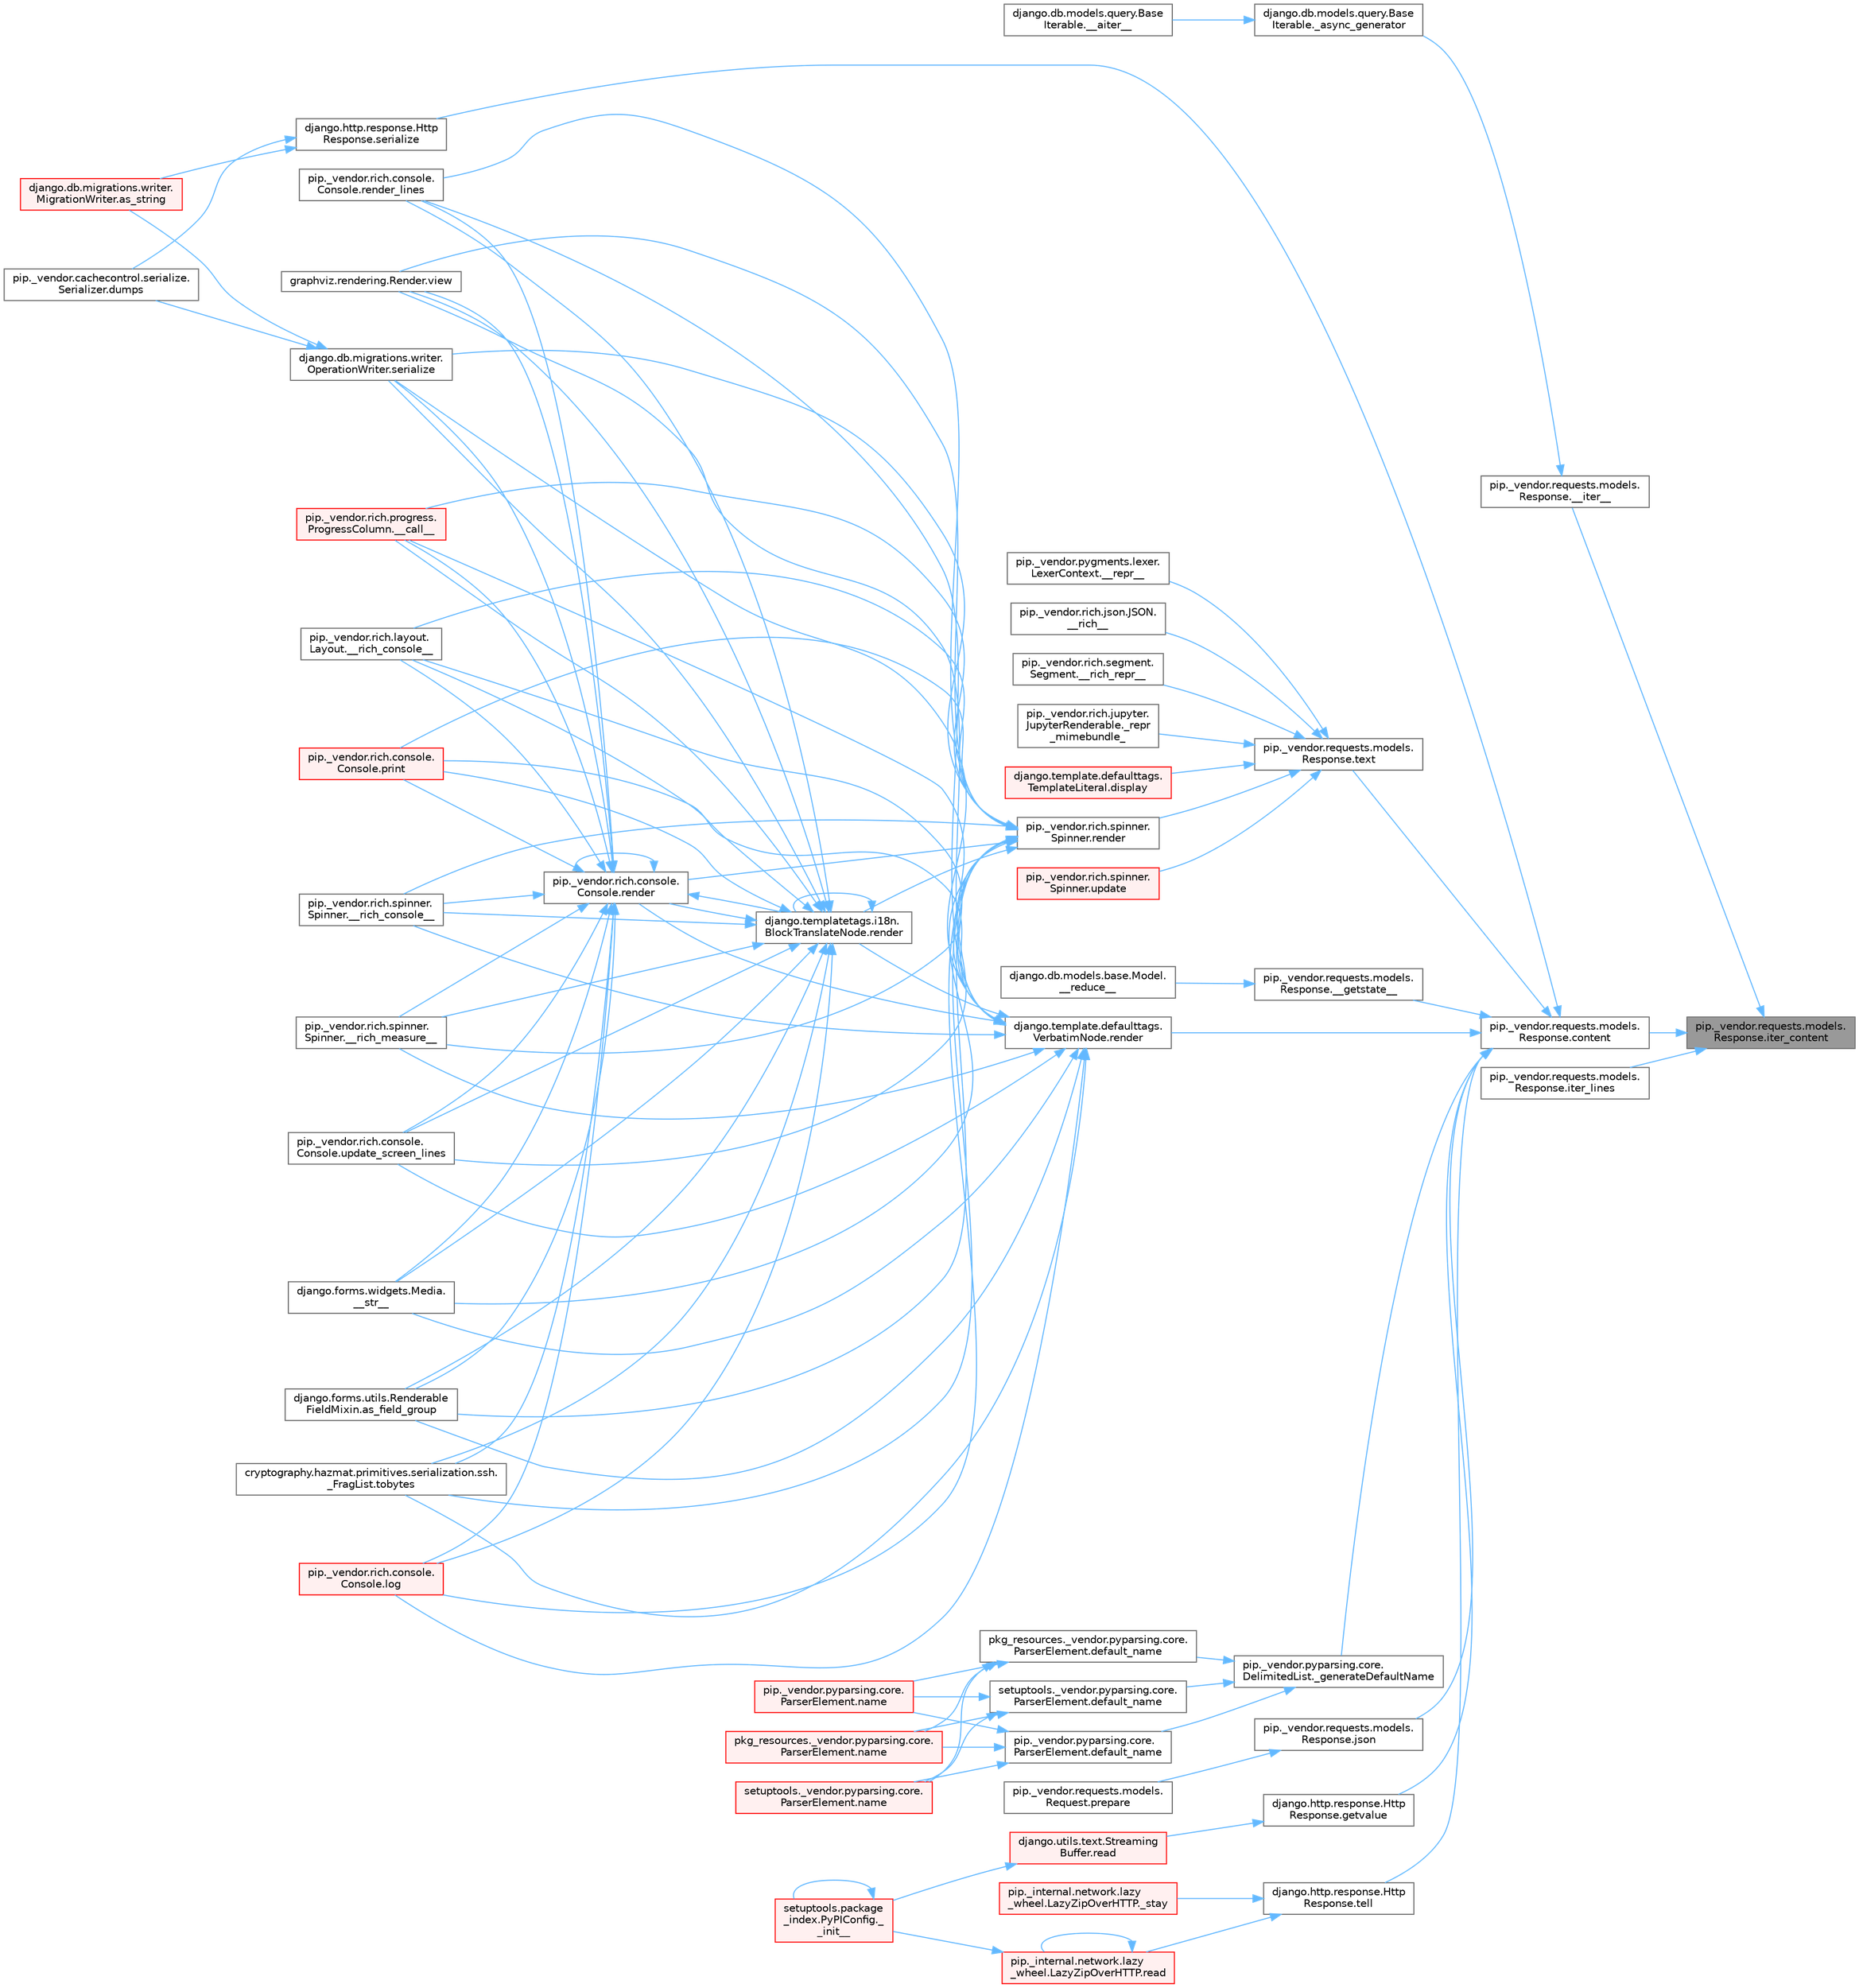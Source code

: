 digraph "pip._vendor.requests.models.Response.iter_content"
{
 // LATEX_PDF_SIZE
  bgcolor="transparent";
  edge [fontname=Helvetica,fontsize=10,labelfontname=Helvetica,labelfontsize=10];
  node [fontname=Helvetica,fontsize=10,shape=box,height=0.2,width=0.4];
  rankdir="RL";
  Node1 [id="Node000001",label="pip._vendor.requests.models.\lResponse.iter_content",height=0.2,width=0.4,color="gray40", fillcolor="grey60", style="filled", fontcolor="black",tooltip=" "];
  Node1 -> Node2 [id="edge1_Node000001_Node000002",dir="back",color="steelblue1",style="solid",tooltip=" "];
  Node2 [id="Node000002",label="pip._vendor.requests.models.\lResponse.__iter__",height=0.2,width=0.4,color="grey40", fillcolor="white", style="filled",URL="$classpip_1_1__vendor_1_1requests_1_1models_1_1_response.html#a55d0c84d03222857a3ee050f2d6946e2",tooltip=" "];
  Node2 -> Node3 [id="edge2_Node000002_Node000003",dir="back",color="steelblue1",style="solid",tooltip=" "];
  Node3 [id="Node000003",label="django.db.models.query.Base\lIterable._async_generator",height=0.2,width=0.4,color="grey40", fillcolor="white", style="filled",URL="$classdjango_1_1db_1_1models_1_1query_1_1_base_iterable.html#a3ecc2267976bc6628d1fe84d78355144",tooltip=" "];
  Node3 -> Node4 [id="edge3_Node000003_Node000004",dir="back",color="steelblue1",style="solid",tooltip=" "];
  Node4 [id="Node000004",label="django.db.models.query.Base\lIterable.__aiter__",height=0.2,width=0.4,color="grey40", fillcolor="white", style="filled",URL="$classdjango_1_1db_1_1models_1_1query_1_1_base_iterable.html#a43cb23849277ca87b702f8431492e8d9",tooltip=" "];
  Node1 -> Node5 [id="edge4_Node000001_Node000005",dir="back",color="steelblue1",style="solid",tooltip=" "];
  Node5 [id="Node000005",label="pip._vendor.requests.models.\lResponse.content",height=0.2,width=0.4,color="grey40", fillcolor="white", style="filled",URL="$classpip_1_1__vendor_1_1requests_1_1models_1_1_response.html#ae29152d6f903e89c1f7a275ef6d5285e",tooltip=" "];
  Node5 -> Node6 [id="edge5_Node000005_Node000006",dir="back",color="steelblue1",style="solid",tooltip=" "];
  Node6 [id="Node000006",label="pip._vendor.requests.models.\lResponse.__getstate__",height=0.2,width=0.4,color="grey40", fillcolor="white", style="filled",URL="$classpip_1_1__vendor_1_1requests_1_1models_1_1_response.html#ae87f8b6d1dfd21f6f813c678c06fe4ce",tooltip=" "];
  Node6 -> Node7 [id="edge6_Node000006_Node000007",dir="back",color="steelblue1",style="solid",tooltip=" "];
  Node7 [id="Node000007",label="django.db.models.base.Model.\l__reduce__",height=0.2,width=0.4,color="grey40", fillcolor="white", style="filled",URL="$classdjango_1_1db_1_1models_1_1base_1_1_model.html#a3a79ef9c3e5da2fa6380eb9f57a24f23",tooltip=" "];
  Node5 -> Node8 [id="edge7_Node000005_Node000008",dir="back",color="steelblue1",style="solid",tooltip=" "];
  Node8 [id="Node000008",label="pip._vendor.pyparsing.core.\lDelimitedList._generateDefaultName",height=0.2,width=0.4,color="grey40", fillcolor="white", style="filled",URL="$classpip_1_1__vendor_1_1pyparsing_1_1core_1_1_delimited_list.html#a82a98c131b7466295c87f81a66cba0fc",tooltip=" "];
  Node8 -> Node9 [id="edge8_Node000008_Node000009",dir="back",color="steelblue1",style="solid",tooltip=" "];
  Node9 [id="Node000009",label="pip._vendor.pyparsing.core.\lParserElement.default_name",height=0.2,width=0.4,color="grey40", fillcolor="white", style="filled",URL="$classpip_1_1__vendor_1_1pyparsing_1_1core_1_1_parser_element.html#ab02291439fc47bfa9676d61f6ae066fc",tooltip=" "];
  Node9 -> Node10 [id="edge9_Node000009_Node000010",dir="back",color="steelblue1",style="solid",tooltip=" "];
  Node10 [id="Node000010",label="pip._vendor.pyparsing.core.\lParserElement.name",height=0.2,width=0.4,color="red", fillcolor="#FFF0F0", style="filled",URL="$classpip_1_1__vendor_1_1pyparsing_1_1core_1_1_parser_element.html#ad7db196655f86eaadabd81c40af25717",tooltip=" "];
  Node9 -> Node2334 [id="edge10_Node000009_Node002334",dir="back",color="steelblue1",style="solid",tooltip=" "];
  Node2334 [id="Node002334",label="pkg_resources._vendor.pyparsing.core.\lParserElement.name",height=0.2,width=0.4,color="red", fillcolor="#FFF0F0", style="filled",URL="$classpkg__resources_1_1__vendor_1_1pyparsing_1_1core_1_1_parser_element.html#abf3887f5a60cd87875ad9ce57ba0ec6a",tooltip=" "];
  Node9 -> Node2335 [id="edge11_Node000009_Node002335",dir="back",color="steelblue1",style="solid",tooltip=" "];
  Node2335 [id="Node002335",label="setuptools._vendor.pyparsing.core.\lParserElement.name",height=0.2,width=0.4,color="red", fillcolor="#FFF0F0", style="filled",URL="$classsetuptools_1_1__vendor_1_1pyparsing_1_1core_1_1_parser_element.html#a575ae3b20b199ff90bc942cf2179084f",tooltip=" "];
  Node8 -> Node2333 [id="edge12_Node000008_Node002333",dir="back",color="steelblue1",style="solid",tooltip=" "];
  Node2333 [id="Node002333",label="pkg_resources._vendor.pyparsing.core.\lParserElement.default_name",height=0.2,width=0.4,color="grey40", fillcolor="white", style="filled",URL="$classpkg__resources_1_1__vendor_1_1pyparsing_1_1core_1_1_parser_element.html#aa9da32bce8f103c7ec5e35743a44f667",tooltip=" "];
  Node2333 -> Node10 [id="edge13_Node002333_Node000010",dir="back",color="steelblue1",style="solid",tooltip=" "];
  Node2333 -> Node2334 [id="edge14_Node002333_Node002334",dir="back",color="steelblue1",style="solid",tooltip=" "];
  Node2333 -> Node2335 [id="edge15_Node002333_Node002335",dir="back",color="steelblue1",style="solid",tooltip=" "];
  Node8 -> Node2336 [id="edge16_Node000008_Node002336",dir="back",color="steelblue1",style="solid",tooltip=" "];
  Node2336 [id="Node002336",label="setuptools._vendor.pyparsing.core.\lParserElement.default_name",height=0.2,width=0.4,color="grey40", fillcolor="white", style="filled",URL="$classsetuptools_1_1__vendor_1_1pyparsing_1_1core_1_1_parser_element.html#a6b293c245a8b4769c34490c3428249b3",tooltip=" "];
  Node2336 -> Node10 [id="edge17_Node002336_Node000010",dir="back",color="steelblue1",style="solid",tooltip=" "];
  Node2336 -> Node2334 [id="edge18_Node002336_Node002334",dir="back",color="steelblue1",style="solid",tooltip=" "];
  Node2336 -> Node2335 [id="edge19_Node002336_Node002335",dir="back",color="steelblue1",style="solid",tooltip=" "];
  Node5 -> Node3183 [id="edge20_Node000005_Node003183",dir="back",color="steelblue1",style="solid",tooltip=" "];
  Node3183 [id="Node003183",label="django.http.response.Http\lResponse.getvalue",height=0.2,width=0.4,color="grey40", fillcolor="white", style="filled",URL="$classdjango_1_1http_1_1response_1_1_http_response.html#ab6f8a414da35072252ef08feb7e12408",tooltip=" "];
  Node3183 -> Node2858 [id="edge21_Node003183_Node002858",dir="back",color="steelblue1",style="solid",tooltip=" "];
  Node2858 [id="Node002858",label="django.utils.text.Streaming\lBuffer.read",height=0.2,width=0.4,color="red", fillcolor="#FFF0F0", style="filled",URL="$classdjango_1_1utils_1_1text_1_1_streaming_buffer.html#a0d8c76cbb45b290915e65a79dabe0d7b",tooltip=" "];
  Node2858 -> Node763 [id="edge22_Node002858_Node000763",dir="back",color="steelblue1",style="solid",tooltip=" "];
  Node763 [id="Node000763",label="setuptools.package\l_index.PyPIConfig._\l_init__",height=0.2,width=0.4,color="red", fillcolor="#FFF0F0", style="filled",URL="$classsetuptools_1_1package__index_1_1_py_p_i_config.html#aaaf43ad63ae6fe8ffed0e48774e437b6",tooltip=" "];
  Node763 -> Node763 [id="edge23_Node000763_Node000763",dir="back",color="steelblue1",style="solid",tooltip=" "];
  Node5 -> Node3184 [id="edge24_Node000005_Node003184",dir="back",color="steelblue1",style="solid",tooltip=" "];
  Node3184 [id="Node003184",label="pip._vendor.requests.models.\lResponse.json",height=0.2,width=0.4,color="grey40", fillcolor="white", style="filled",URL="$classpip_1_1__vendor_1_1requests_1_1models_1_1_response.html#a46c84df980b2a8faac756d3c8bd71112",tooltip=" "];
  Node3184 -> Node864 [id="edge25_Node003184_Node000864",dir="back",color="steelblue1",style="solid",tooltip=" "];
  Node864 [id="Node000864",label="pip._vendor.requests.models.\lRequest.prepare",height=0.2,width=0.4,color="grey40", fillcolor="white", style="filled",URL="$classpip_1_1__vendor_1_1requests_1_1models_1_1_request.html#a521f9d64b1ea263abc8fb0c3f957b2ab",tooltip=" "];
  Node5 -> Node3185 [id="edge26_Node000005_Node003185",dir="back",color="steelblue1",style="solid",tooltip=" "];
  Node3185 [id="Node003185",label="django.template.defaulttags.\lVerbatimNode.render",height=0.2,width=0.4,color="grey40", fillcolor="white", style="filled",URL="$classdjango_1_1template_1_1defaulttags_1_1_verbatim_node.html#afbf77795501170ad7df33f34dc0037cc",tooltip=" "];
  Node3185 -> Node397 [id="edge27_Node003185_Node000397",dir="back",color="steelblue1",style="solid",tooltip=" "];
  Node397 [id="Node000397",label="pip._vendor.rich.progress.\lProgressColumn.__call__",height=0.2,width=0.4,color="red", fillcolor="#FFF0F0", style="filled",URL="$classpip_1_1__vendor_1_1rich_1_1progress_1_1_progress_column.html#ae0c399be74222f949edb0fa5324cf6ea",tooltip=" "];
  Node3185 -> Node398 [id="edge28_Node003185_Node000398",dir="back",color="steelblue1",style="solid",tooltip=" "];
  Node398 [id="Node000398",label="pip._vendor.rich.layout.\lLayout.__rich_console__",height=0.2,width=0.4,color="grey40", fillcolor="white", style="filled",URL="$classpip_1_1__vendor_1_1rich_1_1layout_1_1_layout.html#ac39cb3d17d2b0324ee1b0dada41a3ebd",tooltip=" "];
  Node3185 -> Node399 [id="edge29_Node003185_Node000399",dir="back",color="steelblue1",style="solid",tooltip=" "];
  Node399 [id="Node000399",label="pip._vendor.rich.spinner.\lSpinner.__rich_console__",height=0.2,width=0.4,color="grey40", fillcolor="white", style="filled",URL="$classpip_1_1__vendor_1_1rich_1_1spinner_1_1_spinner.html#a6883d8dced19ac48d4dfc74f776357fd",tooltip=" "];
  Node3185 -> Node400 [id="edge30_Node003185_Node000400",dir="back",color="steelblue1",style="solid",tooltip=" "];
  Node400 [id="Node000400",label="pip._vendor.rich.spinner.\lSpinner.__rich_measure__",height=0.2,width=0.4,color="grey40", fillcolor="white", style="filled",URL="$classpip_1_1__vendor_1_1rich_1_1spinner_1_1_spinner.html#a89745682c823c44a31bae8e8d07869f5",tooltip=" "];
  Node3185 -> Node401 [id="edge31_Node003185_Node000401",dir="back",color="steelblue1",style="solid",tooltip=" "];
  Node401 [id="Node000401",label="django.forms.widgets.Media.\l__str__",height=0.2,width=0.4,color="grey40", fillcolor="white", style="filled",URL="$classdjango_1_1forms_1_1widgets_1_1_media.html#ae1651710548a7d9f14f036d035012d21",tooltip=" "];
  Node3185 -> Node402 [id="edge32_Node003185_Node000402",dir="back",color="steelblue1",style="solid",tooltip=" "];
  Node402 [id="Node000402",label="django.forms.utils.Renderable\lFieldMixin.as_field_group",height=0.2,width=0.4,color="grey40", fillcolor="white", style="filled",URL="$classdjango_1_1forms_1_1utils_1_1_renderable_field_mixin.html#a1e9a1b4f790ea694431554267fd5d74c",tooltip=" "];
  Node3185 -> Node403 [id="edge33_Node003185_Node000403",dir="back",color="steelblue1",style="solid",tooltip=" "];
  Node403 [id="Node000403",label="pip._vendor.rich.console.\lConsole.log",height=0.2,width=0.4,color="red", fillcolor="#FFF0F0", style="filled",URL="$classpip_1_1__vendor_1_1rich_1_1console_1_1_console.html#af9c77e39f9413fc2b134c60cfa23b0f1",tooltip=" "];
  Node3185 -> Node558 [id="edge34_Node003185_Node000558",dir="back",color="steelblue1",style="solid",tooltip=" "];
  Node558 [id="Node000558",label="pip._vendor.rich.console.\lConsole.print",height=0.2,width=0.4,color="red", fillcolor="#FFF0F0", style="filled",URL="$classpip_1_1__vendor_1_1rich_1_1console_1_1_console.html#af954370cdbb49236b597f2c11064549d",tooltip=" "];
  Node3185 -> Node871 [id="edge35_Node003185_Node000871",dir="back",color="steelblue1",style="solid",tooltip=" "];
  Node871 [id="Node000871",label="django.templatetags.i18n.\lBlockTranslateNode.render",height=0.2,width=0.4,color="grey40", fillcolor="white", style="filled",URL="$classdjango_1_1templatetags_1_1i18n_1_1_block_translate_node.html#aaf05bebfd02c1c4b676387ada0357832",tooltip=" "];
  Node871 -> Node397 [id="edge36_Node000871_Node000397",dir="back",color="steelblue1",style="solid",tooltip=" "];
  Node871 -> Node398 [id="edge37_Node000871_Node000398",dir="back",color="steelblue1",style="solid",tooltip=" "];
  Node871 -> Node399 [id="edge38_Node000871_Node000399",dir="back",color="steelblue1",style="solid",tooltip=" "];
  Node871 -> Node400 [id="edge39_Node000871_Node000400",dir="back",color="steelblue1",style="solid",tooltip=" "];
  Node871 -> Node401 [id="edge40_Node000871_Node000401",dir="back",color="steelblue1",style="solid",tooltip=" "];
  Node871 -> Node402 [id="edge41_Node000871_Node000402",dir="back",color="steelblue1",style="solid",tooltip=" "];
  Node871 -> Node403 [id="edge42_Node000871_Node000403",dir="back",color="steelblue1",style="solid",tooltip=" "];
  Node871 -> Node558 [id="edge43_Node000871_Node000558",dir="back",color="steelblue1",style="solid",tooltip=" "];
  Node871 -> Node871 [id="edge44_Node000871_Node000871",dir="back",color="steelblue1",style="solid",tooltip=" "];
  Node871 -> Node872 [id="edge45_Node000871_Node000872",dir="back",color="steelblue1",style="solid",tooltip=" "];
  Node872 [id="Node000872",label="pip._vendor.rich.console.\lConsole.render",height=0.2,width=0.4,color="grey40", fillcolor="white", style="filled",URL="$classpip_1_1__vendor_1_1rich_1_1console_1_1_console.html#a9551b8254c573105adde80622393a938",tooltip=" "];
  Node872 -> Node397 [id="edge46_Node000872_Node000397",dir="back",color="steelblue1",style="solid",tooltip=" "];
  Node872 -> Node398 [id="edge47_Node000872_Node000398",dir="back",color="steelblue1",style="solid",tooltip=" "];
  Node872 -> Node399 [id="edge48_Node000872_Node000399",dir="back",color="steelblue1",style="solid",tooltip=" "];
  Node872 -> Node400 [id="edge49_Node000872_Node000400",dir="back",color="steelblue1",style="solid",tooltip=" "];
  Node872 -> Node401 [id="edge50_Node000872_Node000401",dir="back",color="steelblue1",style="solid",tooltip=" "];
  Node872 -> Node402 [id="edge51_Node000872_Node000402",dir="back",color="steelblue1",style="solid",tooltip=" "];
  Node872 -> Node403 [id="edge52_Node000872_Node000403",dir="back",color="steelblue1",style="solid",tooltip=" "];
  Node872 -> Node558 [id="edge53_Node000872_Node000558",dir="back",color="steelblue1",style="solid",tooltip=" "];
  Node872 -> Node871 [id="edge54_Node000872_Node000871",dir="back",color="steelblue1",style="solid",tooltip=" "];
  Node872 -> Node872 [id="edge55_Node000872_Node000872",dir="back",color="steelblue1",style="solid",tooltip=" "];
  Node872 -> Node873 [id="edge56_Node000872_Node000873",dir="back",color="steelblue1",style="solid",tooltip=" "];
  Node873 [id="Node000873",label="pip._vendor.rich.console.\lConsole.render_lines",height=0.2,width=0.4,color="grey40", fillcolor="white", style="filled",URL="$classpip_1_1__vendor_1_1rich_1_1console_1_1_console.html#a5818808a49db20c5bee6986425f96f14",tooltip=" "];
  Node872 -> Node874 [id="edge57_Node000872_Node000874",dir="back",color="steelblue1",style="solid",tooltip=" "];
  Node874 [id="Node000874",label="django.db.migrations.writer.\lOperationWriter.serialize",height=0.2,width=0.4,color="grey40", fillcolor="white", style="filled",URL="$classdjango_1_1db_1_1migrations_1_1writer_1_1_operation_writer.html#a866e8d13e1c54a35d74e9a6b0383b2f8",tooltip=" "];
  Node874 -> Node875 [id="edge58_Node000874_Node000875",dir="back",color="steelblue1",style="solid",tooltip=" "];
  Node875 [id="Node000875",label="django.db.migrations.writer.\lMigrationWriter.as_string",height=0.2,width=0.4,color="red", fillcolor="#FFF0F0", style="filled",URL="$classdjango_1_1db_1_1migrations_1_1writer_1_1_migration_writer.html#a4cf831cf0ce1f20f21c7e5ce5ec60980",tooltip=" "];
  Node874 -> Node2379 [id="edge59_Node000874_Node002379",dir="back",color="steelblue1",style="solid",tooltip=" "];
  Node2379 [id="Node002379",label="pip._vendor.cachecontrol.serialize.\lSerializer.dumps",height=0.2,width=0.4,color="grey40", fillcolor="white", style="filled",URL="$classpip_1_1__vendor_1_1cachecontrol_1_1serialize_1_1_serializer.html#af9655b2c82e5c0e3d17fd611d32c7804",tooltip=" "];
  Node872 -> Node1213 [id="edge60_Node000872_Node001213",dir="back",color="steelblue1",style="solid",tooltip=" "];
  Node1213 [id="Node001213",label="cryptography.hazmat.primitives.serialization.ssh.\l_FragList.tobytes",height=0.2,width=0.4,color="grey40", fillcolor="white", style="filled",URL="$classcryptography_1_1hazmat_1_1primitives_1_1serialization_1_1ssh_1_1___frag_list.html#a195dd4e7c741624829a13af53fa3de38",tooltip=" "];
  Node872 -> Node1214 [id="edge61_Node000872_Node001214",dir="back",color="steelblue1",style="solid",tooltip=" "];
  Node1214 [id="Node001214",label="pip._vendor.rich.console.\lConsole.update_screen_lines",height=0.2,width=0.4,color="grey40", fillcolor="white", style="filled",URL="$classpip_1_1__vendor_1_1rich_1_1console_1_1_console.html#a21cfe5af86ec7533f23d45fe2969817e",tooltip=" "];
  Node872 -> Node1215 [id="edge62_Node000872_Node001215",dir="back",color="steelblue1",style="solid",tooltip=" "];
  Node1215 [id="Node001215",label="graphviz.rendering.Render.view",height=0.2,width=0.4,color="grey40", fillcolor="white", style="filled",URL="$classgraphviz_1_1rendering_1_1_render.html#a53169c422996b9a7e92b5580c13914e2",tooltip=" "];
  Node871 -> Node873 [id="edge63_Node000871_Node000873",dir="back",color="steelblue1",style="solid",tooltip=" "];
  Node871 -> Node874 [id="edge64_Node000871_Node000874",dir="back",color="steelblue1",style="solid",tooltip=" "];
  Node871 -> Node1213 [id="edge65_Node000871_Node001213",dir="back",color="steelblue1",style="solid",tooltip=" "];
  Node871 -> Node1214 [id="edge66_Node000871_Node001214",dir="back",color="steelblue1",style="solid",tooltip=" "];
  Node871 -> Node1215 [id="edge67_Node000871_Node001215",dir="back",color="steelblue1",style="solid",tooltip=" "];
  Node3185 -> Node872 [id="edge68_Node003185_Node000872",dir="back",color="steelblue1",style="solid",tooltip=" "];
  Node3185 -> Node873 [id="edge69_Node003185_Node000873",dir="back",color="steelblue1",style="solid",tooltip=" "];
  Node3185 -> Node874 [id="edge70_Node003185_Node000874",dir="back",color="steelblue1",style="solid",tooltip=" "];
  Node3185 -> Node1213 [id="edge71_Node003185_Node001213",dir="back",color="steelblue1",style="solid",tooltip=" "];
  Node3185 -> Node1214 [id="edge72_Node003185_Node001214",dir="back",color="steelblue1",style="solid",tooltip=" "];
  Node3185 -> Node1215 [id="edge73_Node003185_Node001215",dir="back",color="steelblue1",style="solid",tooltip=" "];
  Node5 -> Node3186 [id="edge74_Node000005_Node003186",dir="back",color="steelblue1",style="solid",tooltip=" "];
  Node3186 [id="Node003186",label="django.http.response.Http\lResponse.serialize",height=0.2,width=0.4,color="grey40", fillcolor="white", style="filled",URL="$classdjango_1_1http_1_1response_1_1_http_response.html#aa1b2b4d5715937b2fd07b55a825d2e17",tooltip=" "];
  Node3186 -> Node875 [id="edge75_Node003186_Node000875",dir="back",color="steelblue1",style="solid",tooltip=" "];
  Node3186 -> Node2379 [id="edge76_Node003186_Node002379",dir="back",color="steelblue1",style="solid",tooltip=" "];
  Node5 -> Node3187 [id="edge77_Node000005_Node003187",dir="back",color="steelblue1",style="solid",tooltip=" "];
  Node3187 [id="Node003187",label="django.http.response.Http\lResponse.tell",height=0.2,width=0.4,color="grey40", fillcolor="white", style="filled",URL="$classdjango_1_1http_1_1response_1_1_http_response.html#a3ebb80b8c6b34a25d50f6fe713c8a050",tooltip=" "];
  Node3187 -> Node1094 [id="edge78_Node003187_Node001094",dir="back",color="steelblue1",style="solid",tooltip=" "];
  Node1094 [id="Node001094",label="pip._internal.network.lazy\l_wheel.LazyZipOverHTTP._stay",height=0.2,width=0.4,color="red", fillcolor="#FFF0F0", style="filled",URL="$classpip_1_1__internal_1_1network_1_1lazy__wheel_1_1_lazy_zip_over_h_t_t_p.html#a757f463c119369d7ac94764fa5d8b053",tooltip=" "];
  Node3187 -> Node1093 [id="edge79_Node003187_Node001093",dir="back",color="steelblue1",style="solid",tooltip=" "];
  Node1093 [id="Node001093",label="pip._internal.network.lazy\l_wheel.LazyZipOverHTTP.read",height=0.2,width=0.4,color="red", fillcolor="#FFF0F0", style="filled",URL="$classpip_1_1__internal_1_1network_1_1lazy__wheel_1_1_lazy_zip_over_h_t_t_p.html#adb8837e292941df2568b4de4082ecf19",tooltip=" "];
  Node1093 -> Node763 [id="edge80_Node001093_Node000763",dir="back",color="steelblue1",style="solid",tooltip=" "];
  Node1093 -> Node1093 [id="edge81_Node001093_Node001093",dir="back",color="steelblue1",style="solid",tooltip=" "];
  Node5 -> Node3188 [id="edge82_Node000005_Node003188",dir="back",color="steelblue1",style="solid",tooltip=" "];
  Node3188 [id="Node003188",label="pip._vendor.requests.models.\lResponse.text",height=0.2,width=0.4,color="grey40", fillcolor="white", style="filled",URL="$classpip_1_1__vendor_1_1requests_1_1models_1_1_response.html#a4a65383cecd29017a4540c28ee513ed3",tooltip=" "];
  Node3188 -> Node3189 [id="edge83_Node003188_Node003189",dir="back",color="steelblue1",style="solid",tooltip=" "];
  Node3189 [id="Node003189",label="pip._vendor.pygments.lexer.\lLexerContext.__repr__",height=0.2,width=0.4,color="grey40", fillcolor="white", style="filled",URL="$classpip_1_1__vendor_1_1pygments_1_1lexer_1_1_lexer_context.html#ac7f96333a4908e82c6a05869a6af0bef",tooltip=" "];
  Node3188 -> Node3190 [id="edge84_Node003188_Node003190",dir="back",color="steelblue1",style="solid",tooltip=" "];
  Node3190 [id="Node003190",label="pip._vendor.rich.json.JSON.\l__rich__",height=0.2,width=0.4,color="grey40", fillcolor="white", style="filled",URL="$classpip_1_1__vendor_1_1rich_1_1json_1_1_j_s_o_n.html#a15d567e52442743450bd483bf9070fa6",tooltip=" "];
  Node3188 -> Node3191 [id="edge85_Node003188_Node003191",dir="back",color="steelblue1",style="solid",tooltip=" "];
  Node3191 [id="Node003191",label="pip._vendor.rich.segment.\lSegment.__rich_repr__",height=0.2,width=0.4,color="grey40", fillcolor="white", style="filled",URL="$classpip_1_1__vendor_1_1rich_1_1segment_1_1_segment.html#a74fd1384097a81b6f59516eaa0aa948e",tooltip=" "];
  Node3188 -> Node3192 [id="edge86_Node003188_Node003192",dir="back",color="steelblue1",style="solid",tooltip=" "];
  Node3192 [id="Node003192",label="pip._vendor.rich.jupyter.\lJupyterRenderable._repr\l_mimebundle_",height=0.2,width=0.4,color="grey40", fillcolor="white", style="filled",URL="$classpip_1_1__vendor_1_1rich_1_1jupyter_1_1_jupyter_renderable.html#acd089771761417ac30b66a2e5d5b8c76",tooltip=" "];
  Node3188 -> Node3193 [id="edge87_Node003188_Node003193",dir="back",color="steelblue1",style="solid",tooltip=" "];
  Node3193 [id="Node003193",label="django.template.defaulttags.\lTemplateLiteral.display",height=0.2,width=0.4,color="red", fillcolor="#FFF0F0", style="filled",URL="$classdjango_1_1template_1_1defaulttags_1_1_template_literal.html#a264afb99c2e0af0725d2663921000714",tooltip=" "];
  Node3188 -> Node3194 [id="edge88_Node003188_Node003194",dir="back",color="steelblue1",style="solid",tooltip=" "];
  Node3194 [id="Node003194",label="pip._vendor.rich.spinner.\lSpinner.render",height=0.2,width=0.4,color="grey40", fillcolor="white", style="filled",URL="$classpip_1_1__vendor_1_1rich_1_1spinner_1_1_spinner.html#abf8159ee5046fdfc4accdabf744eeb52",tooltip=" "];
  Node3194 -> Node397 [id="edge89_Node003194_Node000397",dir="back",color="steelblue1",style="solid",tooltip=" "];
  Node3194 -> Node398 [id="edge90_Node003194_Node000398",dir="back",color="steelblue1",style="solid",tooltip=" "];
  Node3194 -> Node399 [id="edge91_Node003194_Node000399",dir="back",color="steelblue1",style="solid",tooltip=" "];
  Node3194 -> Node400 [id="edge92_Node003194_Node000400",dir="back",color="steelblue1",style="solid",tooltip=" "];
  Node3194 -> Node401 [id="edge93_Node003194_Node000401",dir="back",color="steelblue1",style="solid",tooltip=" "];
  Node3194 -> Node402 [id="edge94_Node003194_Node000402",dir="back",color="steelblue1",style="solid",tooltip=" "];
  Node3194 -> Node403 [id="edge95_Node003194_Node000403",dir="back",color="steelblue1",style="solid",tooltip=" "];
  Node3194 -> Node558 [id="edge96_Node003194_Node000558",dir="back",color="steelblue1",style="solid",tooltip=" "];
  Node3194 -> Node871 [id="edge97_Node003194_Node000871",dir="back",color="steelblue1",style="solid",tooltip=" "];
  Node3194 -> Node872 [id="edge98_Node003194_Node000872",dir="back",color="steelblue1",style="solid",tooltip=" "];
  Node3194 -> Node873 [id="edge99_Node003194_Node000873",dir="back",color="steelblue1",style="solid",tooltip=" "];
  Node3194 -> Node874 [id="edge100_Node003194_Node000874",dir="back",color="steelblue1",style="solid",tooltip=" "];
  Node3194 -> Node1213 [id="edge101_Node003194_Node001213",dir="back",color="steelblue1",style="solid",tooltip=" "];
  Node3194 -> Node1214 [id="edge102_Node003194_Node001214",dir="back",color="steelblue1",style="solid",tooltip=" "];
  Node3194 -> Node1215 [id="edge103_Node003194_Node001215",dir="back",color="steelblue1",style="solid",tooltip=" "];
  Node3188 -> Node3195 [id="edge104_Node003188_Node003195",dir="back",color="steelblue1",style="solid",tooltip=" "];
  Node3195 [id="Node003195",label="pip._vendor.rich.spinner.\lSpinner.update",height=0.2,width=0.4,color="red", fillcolor="#FFF0F0", style="filled",URL="$classpip_1_1__vendor_1_1rich_1_1spinner_1_1_spinner.html#a1bdff2fd55f56cc46b28b5ac3e69051d",tooltip=" "];
  Node1 -> Node3196 [id="edge105_Node000001_Node003196",dir="back",color="steelblue1",style="solid",tooltip=" "];
  Node3196 [id="Node003196",label="pip._vendor.requests.models.\lResponse.iter_lines",height=0.2,width=0.4,color="grey40", fillcolor="white", style="filled",URL="$classpip_1_1__vendor_1_1requests_1_1models_1_1_response.html#abad803dfe008b7a87f5101c4181616cf",tooltip=" "];
}

